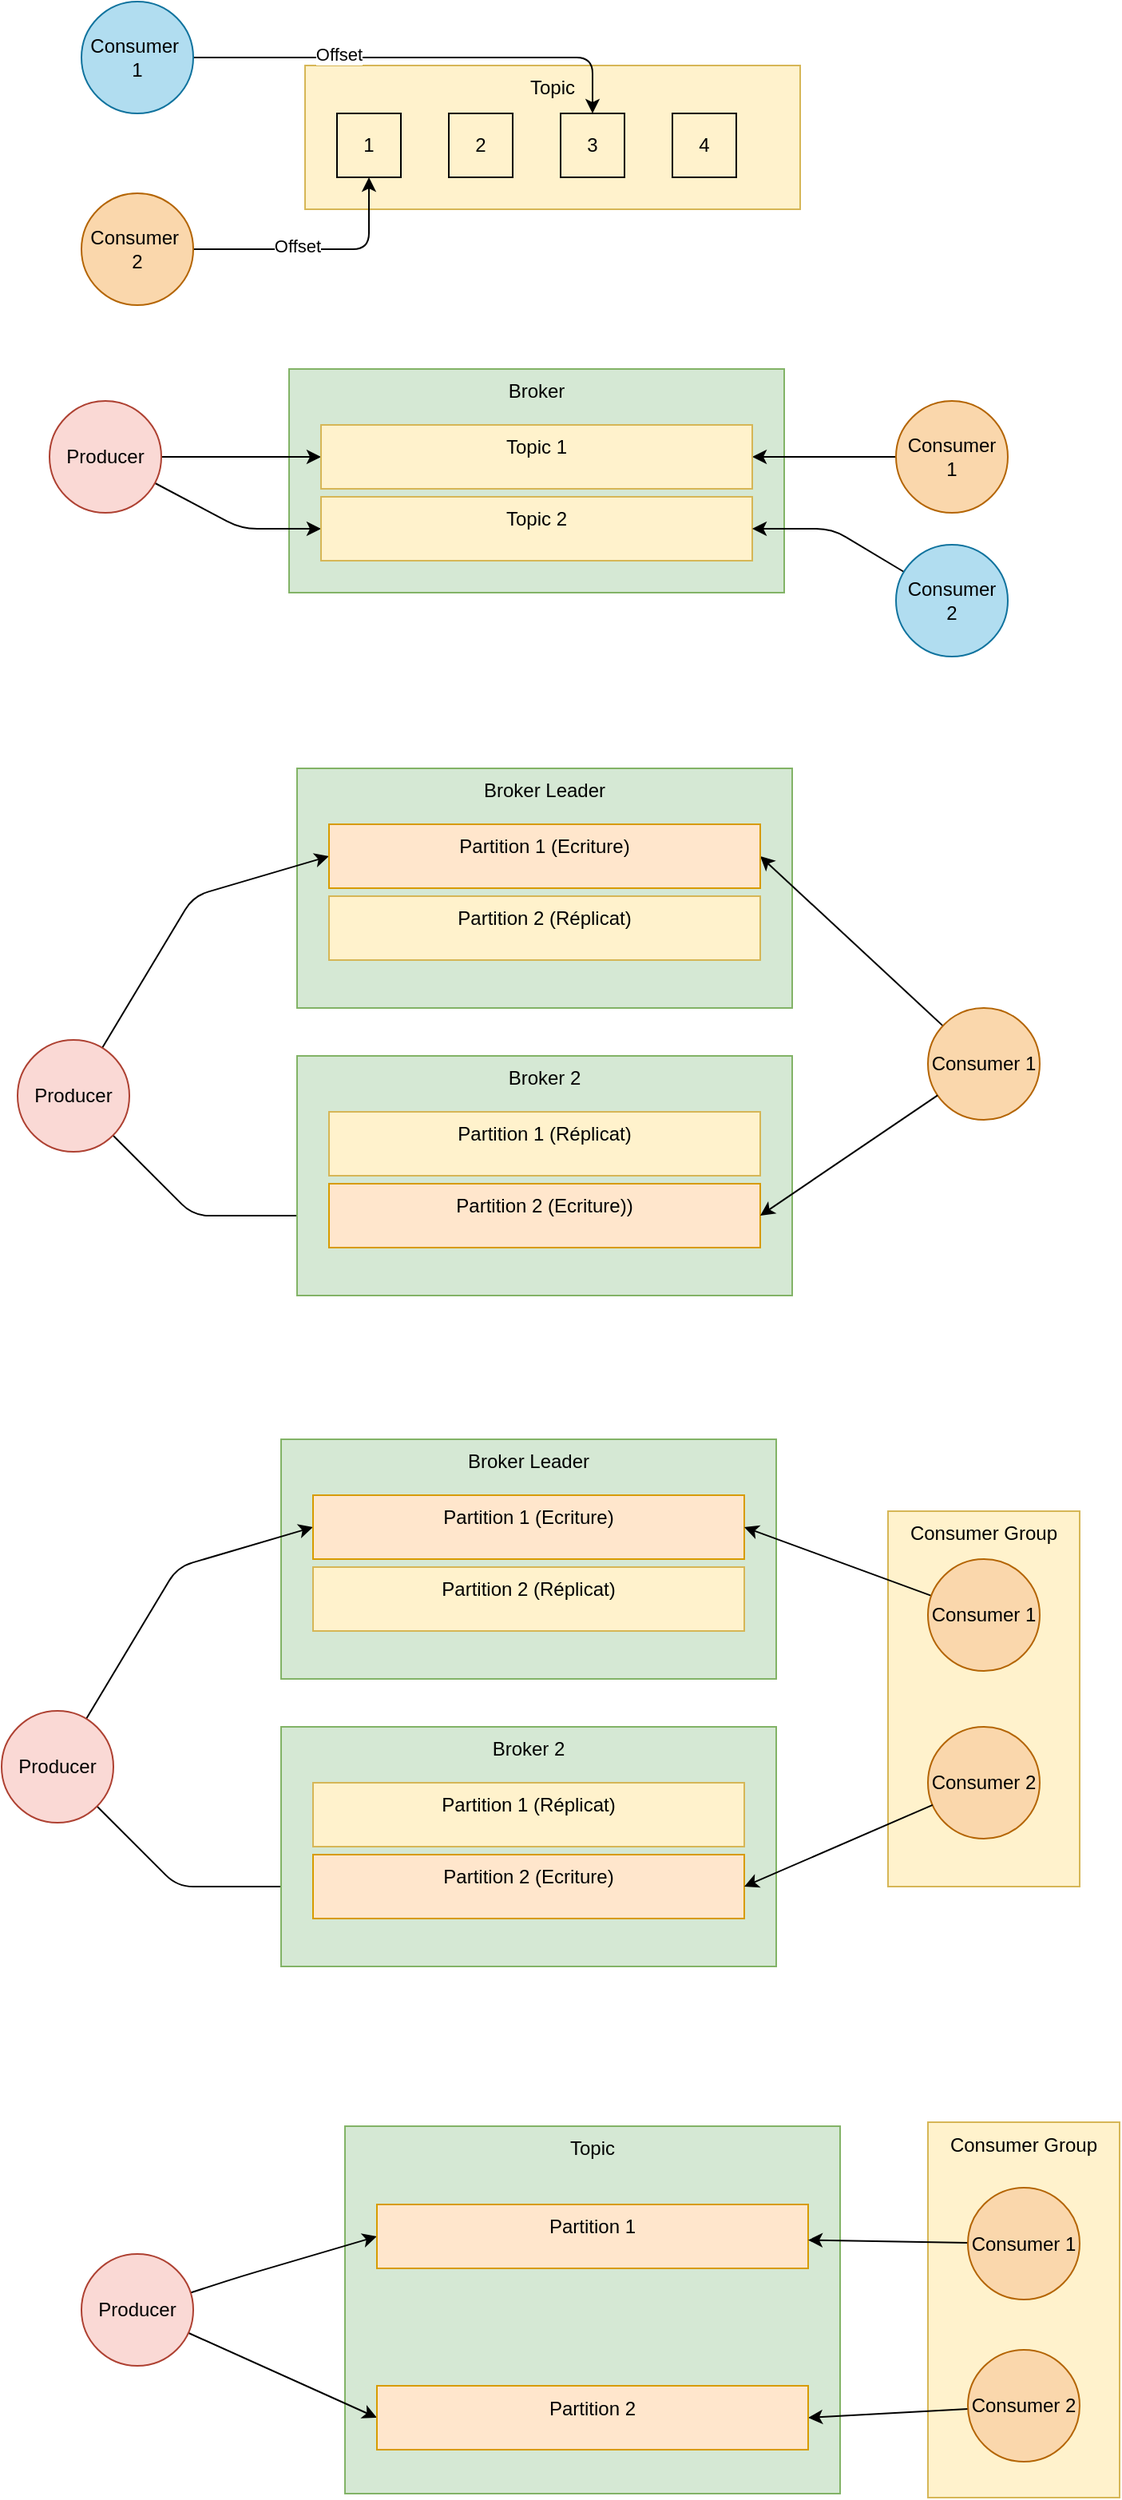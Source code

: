 <mxfile>
    <diagram id="xYVShIEASfLQXfLaEPTF" name="Page-1">
        <mxGraphModel dx="1680" dy="608" grid="1" gridSize="10" guides="1" tooltips="1" connect="1" arrows="1" fold="1" page="1" pageScale="1" pageWidth="827" pageHeight="1169" math="0" shadow="0">
            <root>
                <mxCell id="0"/>
                <mxCell id="1" parent="0"/>
                <mxCell id="64" value="Consumer Group" style="rounded=0;whiteSpace=wrap;html=1;fillColor=#fff2cc;strokeColor=#d6b656;verticalAlign=top;" vertex="1" parent="1">
                    <mxGeometry x="555" y="1025" width="120" height="235" as="geometry"/>
                </mxCell>
                <mxCell id="2" value="Topic" style="whiteSpace=wrap;html=1;fillColor=#fff2cc;horizontal=1;verticalAlign=top;strokeColor=#d6b656;" parent="1" vertex="1">
                    <mxGeometry x="190" y="120" width="310" height="90" as="geometry"/>
                </mxCell>
                <mxCell id="3" value="1" style="whiteSpace=wrap;html=1;aspect=fixed;fillColor=none;" vertex="1" parent="1">
                    <mxGeometry x="210" y="150" width="40" height="40" as="geometry"/>
                </mxCell>
                <mxCell id="4" value="2" style="whiteSpace=wrap;html=1;aspect=fixed;fillColor=none;" vertex="1" parent="1">
                    <mxGeometry x="280" y="150" width="40" height="40" as="geometry"/>
                </mxCell>
                <mxCell id="5" value="3" style="whiteSpace=wrap;html=1;aspect=fixed;fillColor=none;" vertex="1" parent="1">
                    <mxGeometry x="350" y="150" width="40" height="40" as="geometry"/>
                </mxCell>
                <mxCell id="6" value="4" style="whiteSpace=wrap;html=1;aspect=fixed;fillColor=none;" vertex="1" parent="1">
                    <mxGeometry x="420" y="150" width="40" height="40" as="geometry"/>
                </mxCell>
                <mxCell id="9" style="edgeStyle=none;html=1;entryX=0.5;entryY=0;entryDx=0;entryDy=0;" edge="1" parent="1" source="7" target="5">
                    <mxGeometry relative="1" as="geometry">
                        <Array as="points">
                            <mxPoint x="370" y="115"/>
                        </Array>
                    </mxGeometry>
                </mxCell>
                <mxCell id="21" value="Offset" style="edgeLabel;html=1;align=center;verticalAlign=middle;resizable=0;points=[];" vertex="1" connectable="0" parent="9">
                    <mxGeometry x="-0.36" y="2" relative="1" as="geometry">
                        <mxPoint as="offset"/>
                    </mxGeometry>
                </mxCell>
                <mxCell id="7" value="Consumer&amp;nbsp;&lt;br&gt;1" style="ellipse;whiteSpace=wrap;html=1;aspect=fixed;fillColor=#b1ddf0;strokeColor=#10739e;" vertex="1" parent="1">
                    <mxGeometry x="50" y="80" width="70" height="70" as="geometry"/>
                </mxCell>
                <mxCell id="10" style="edgeStyle=none;html=1;entryX=0.5;entryY=1;entryDx=0;entryDy=0;" edge="1" parent="1" source="8" target="3">
                    <mxGeometry relative="1" as="geometry">
                        <Array as="points">
                            <mxPoint x="230" y="235"/>
                        </Array>
                    </mxGeometry>
                </mxCell>
                <mxCell id="20" value="Offset" style="edgeLabel;html=1;align=center;verticalAlign=middle;resizable=0;points=[];" vertex="1" connectable="0" parent="10">
                    <mxGeometry x="-0.167" y="2" relative="1" as="geometry">
                        <mxPoint as="offset"/>
                    </mxGeometry>
                </mxCell>
                <mxCell id="8" value="Consumer&amp;nbsp;&lt;br&gt;2" style="ellipse;whiteSpace=wrap;html=1;aspect=fixed;fillColor=#fad7ac;strokeColor=#b46504;" vertex="1" parent="1">
                    <mxGeometry x="50" y="200" width="70" height="70" as="geometry"/>
                </mxCell>
                <mxCell id="11" value="Broker" style="whiteSpace=wrap;html=1;fillColor=#d5e8d4;horizontal=1;verticalAlign=top;strokeColor=#82b366;" vertex="1" parent="1">
                    <mxGeometry x="180" y="310" width="310" height="140" as="geometry"/>
                </mxCell>
                <mxCell id="24" style="edgeStyle=none;html=1;" edge="1" parent="1" source="17" target="22">
                    <mxGeometry relative="1" as="geometry"/>
                </mxCell>
                <mxCell id="25" style="edgeStyle=none;html=1;entryX=0;entryY=0.5;entryDx=0;entryDy=0;" edge="1" parent="1" source="17" target="23">
                    <mxGeometry relative="1" as="geometry">
                        <Array as="points">
                            <mxPoint x="150" y="410"/>
                        </Array>
                    </mxGeometry>
                </mxCell>
                <mxCell id="17" value="Producer" style="ellipse;whiteSpace=wrap;html=1;aspect=fixed;fillColor=#fad9d5;strokeColor=#ae4132;" vertex="1" parent="1">
                    <mxGeometry x="30" y="330" width="70" height="70" as="geometry"/>
                </mxCell>
                <mxCell id="26" style="edgeStyle=none;html=1;entryX=1;entryY=0.5;entryDx=0;entryDy=0;" edge="1" parent="1" source="19" target="22">
                    <mxGeometry relative="1" as="geometry"/>
                </mxCell>
                <mxCell id="19" value="Consumer&lt;br&gt;1" style="ellipse;whiteSpace=wrap;html=1;aspect=fixed;fillColor=#fad7ac;strokeColor=#b46504;" vertex="1" parent="1">
                    <mxGeometry x="560" y="330" width="70" height="70" as="geometry"/>
                </mxCell>
                <mxCell id="22" value="Topic 1" style="whiteSpace=wrap;html=1;fillColor=#fff2cc;horizontal=1;verticalAlign=top;strokeColor=#d6b656;" vertex="1" parent="1">
                    <mxGeometry x="200" y="345" width="270" height="40" as="geometry"/>
                </mxCell>
                <mxCell id="23" value="Topic 2" style="whiteSpace=wrap;html=1;fillColor=#fff2cc;horizontal=1;verticalAlign=top;strokeColor=#d6b656;" vertex="1" parent="1">
                    <mxGeometry x="200" y="390" width="270" height="40" as="geometry"/>
                </mxCell>
                <mxCell id="28" style="edgeStyle=none;html=1;entryX=1;entryY=0.5;entryDx=0;entryDy=0;" edge="1" parent="1" source="27" target="23">
                    <mxGeometry relative="1" as="geometry">
                        <Array as="points">
                            <mxPoint x="520" y="410"/>
                        </Array>
                    </mxGeometry>
                </mxCell>
                <mxCell id="27" value="Consumer&lt;br&gt;2" style="ellipse;whiteSpace=wrap;html=1;aspect=fixed;fillColor=#b1ddf0;strokeColor=#10739e;" vertex="1" parent="1">
                    <mxGeometry x="560" y="420" width="70" height="70" as="geometry"/>
                </mxCell>
                <mxCell id="29" value="Broker Leader" style="whiteSpace=wrap;html=1;fillColor=#d5e8d4;horizontal=1;verticalAlign=top;strokeColor=#82b366;" vertex="1" parent="1">
                    <mxGeometry x="185" y="560" width="310" height="150" as="geometry"/>
                </mxCell>
                <mxCell id="48" style="edgeStyle=none;html=1;entryX=0;entryY=0.5;entryDx=0;entryDy=0;" edge="1" parent="1" source="32" target="35">
                    <mxGeometry relative="1" as="geometry">
                        <Array as="points">
                            <mxPoint x="120" y="640"/>
                        </Array>
                    </mxGeometry>
                </mxCell>
                <mxCell id="49" style="edgeStyle=none;html=1;entryX=0;entryY=0.5;entryDx=0;entryDy=0;" edge="1" parent="1" source="32" target="46">
                    <mxGeometry relative="1" as="geometry">
                        <Array as="points">
                            <mxPoint x="120" y="840"/>
                        </Array>
                    </mxGeometry>
                </mxCell>
                <mxCell id="32" value="Producer" style="ellipse;whiteSpace=wrap;html=1;aspect=fixed;fillColor=#fad9d5;strokeColor=#ae4132;" vertex="1" parent="1">
                    <mxGeometry x="10" y="730" width="70" height="70" as="geometry"/>
                </mxCell>
                <mxCell id="33" style="edgeStyle=none;html=1;entryX=1;entryY=0.5;entryDx=0;entryDy=0;" edge="1" parent="1" source="34" target="35">
                    <mxGeometry relative="1" as="geometry"/>
                </mxCell>
                <mxCell id="34" value="Consumer 1" style="ellipse;whiteSpace=wrap;html=1;aspect=fixed;fillColor=#fad7ac;strokeColor=#b46504;" vertex="1" parent="1">
                    <mxGeometry x="580" y="710" width="70" height="70" as="geometry"/>
                </mxCell>
                <mxCell id="35" value="Partition 1 (Ecriture)" style="whiteSpace=wrap;html=1;fillColor=#ffe6cc;horizontal=1;verticalAlign=top;strokeColor=#d79b00;" vertex="1" parent="1">
                    <mxGeometry x="205" y="595" width="270" height="40" as="geometry"/>
                </mxCell>
                <mxCell id="36" value="Partition 2 (Réplicat)" style="whiteSpace=wrap;html=1;fillColor=#fff2cc;horizontal=1;verticalAlign=top;strokeColor=#d6b656;" vertex="1" parent="1">
                    <mxGeometry x="205" y="640" width="270" height="40" as="geometry"/>
                </mxCell>
                <mxCell id="44" value="Broker 2" style="whiteSpace=wrap;html=1;fillColor=#d5e8d4;horizontal=1;verticalAlign=top;strokeColor=#82b366;" vertex="1" parent="1">
                    <mxGeometry x="185" y="740" width="310" height="150" as="geometry"/>
                </mxCell>
                <mxCell id="45" value="Partition 1 (Réplicat)" style="whiteSpace=wrap;html=1;fillColor=#fff2cc;horizontal=1;verticalAlign=top;strokeColor=#d6b656;" vertex="1" parent="1">
                    <mxGeometry x="205" y="775" width="270" height="40" as="geometry"/>
                </mxCell>
                <mxCell id="46" value="Partition 2 (Ecriture))" style="whiteSpace=wrap;html=1;fillColor=#ffe6cc;horizontal=1;verticalAlign=top;strokeColor=#d79b00;" vertex="1" parent="1">
                    <mxGeometry x="205" y="820" width="270" height="40" as="geometry"/>
                </mxCell>
                <mxCell id="51" style="edgeStyle=none;html=1;entryX=1;entryY=0.5;entryDx=0;entryDy=0;" edge="1" parent="1" source="34" target="46">
                    <mxGeometry relative="1" as="geometry"/>
                </mxCell>
                <mxCell id="52" value="Broker Leader" style="whiteSpace=wrap;html=1;fillColor=#d5e8d4;horizontal=1;verticalAlign=top;strokeColor=#82b366;" vertex="1" parent="1">
                    <mxGeometry x="175" y="980" width="310" height="150" as="geometry"/>
                </mxCell>
                <mxCell id="53" style="edgeStyle=none;html=1;entryX=0;entryY=0.5;entryDx=0;entryDy=0;" edge="1" parent="1" source="55" target="58">
                    <mxGeometry relative="1" as="geometry">
                        <Array as="points">
                            <mxPoint x="110" y="1060"/>
                        </Array>
                    </mxGeometry>
                </mxCell>
                <mxCell id="54" style="edgeStyle=none;html=1;entryX=0;entryY=0.5;entryDx=0;entryDy=0;" edge="1" parent="1" source="55" target="62">
                    <mxGeometry relative="1" as="geometry">
                        <Array as="points">
                            <mxPoint x="110" y="1260"/>
                        </Array>
                    </mxGeometry>
                </mxCell>
                <mxCell id="55" value="Producer" style="ellipse;whiteSpace=wrap;html=1;aspect=fixed;fillColor=#fad9d5;strokeColor=#ae4132;" vertex="1" parent="1">
                    <mxGeometry y="1150" width="70" height="70" as="geometry"/>
                </mxCell>
                <mxCell id="57" value="Consumer 2" style="ellipse;whiteSpace=wrap;html=1;aspect=fixed;fillColor=#fad7ac;strokeColor=#b46504;" vertex="1" parent="1">
                    <mxGeometry x="580" y="1160" width="70" height="70" as="geometry"/>
                </mxCell>
                <mxCell id="58" value="Partition 1 (Ecriture)" style="whiteSpace=wrap;html=1;fillColor=#ffe6cc;horizontal=1;verticalAlign=top;strokeColor=#d79b00;" vertex="1" parent="1">
                    <mxGeometry x="195" y="1015" width="270" height="40" as="geometry"/>
                </mxCell>
                <mxCell id="59" value="Partition 2 (Réplicat)" style="whiteSpace=wrap;html=1;fillColor=#fff2cc;horizontal=1;verticalAlign=top;strokeColor=#d6b656;" vertex="1" parent="1">
                    <mxGeometry x="195" y="1060" width="270" height="40" as="geometry"/>
                </mxCell>
                <mxCell id="60" value="Broker 2" style="whiteSpace=wrap;html=1;fillColor=#d5e8d4;horizontal=1;verticalAlign=top;strokeColor=#82b366;" vertex="1" parent="1">
                    <mxGeometry x="175" y="1160" width="310" height="150" as="geometry"/>
                </mxCell>
                <mxCell id="61" value="Partition 1 (Réplicat)" style="whiteSpace=wrap;html=1;fillColor=#fff2cc;horizontal=1;verticalAlign=top;strokeColor=#d6b656;" vertex="1" parent="1">
                    <mxGeometry x="195" y="1195" width="270" height="40" as="geometry"/>
                </mxCell>
                <mxCell id="62" value="Partition 2 (Ecriture)" style="whiteSpace=wrap;html=1;fillColor=#ffe6cc;horizontal=1;verticalAlign=top;strokeColor=#d79b00;" vertex="1" parent="1">
                    <mxGeometry x="195" y="1240" width="270" height="40" as="geometry"/>
                </mxCell>
                <mxCell id="63" style="edgeStyle=none;html=1;entryX=1;entryY=0.5;entryDx=0;entryDy=0;" edge="1" parent="1" source="57" target="62">
                    <mxGeometry relative="1" as="geometry"/>
                </mxCell>
                <mxCell id="66" style="edgeStyle=none;html=1;entryX=1;entryY=0.5;entryDx=0;entryDy=0;" edge="1" parent="1" source="65" target="58">
                    <mxGeometry relative="1" as="geometry"/>
                </mxCell>
                <mxCell id="65" value="Consumer 1" style="ellipse;whiteSpace=wrap;html=1;aspect=fixed;fillColor=#fad7ac;strokeColor=#b46504;" vertex="1" parent="1">
                    <mxGeometry x="580" y="1055" width="70" height="70" as="geometry"/>
                </mxCell>
                <mxCell id="67" value="Consumer Group" style="rounded=0;whiteSpace=wrap;html=1;fillColor=#fff2cc;strokeColor=#d6b656;verticalAlign=top;" vertex="1" parent="1">
                    <mxGeometry x="580" y="1407.5" width="120" height="235" as="geometry"/>
                </mxCell>
                <mxCell id="68" value="Topic" style="whiteSpace=wrap;html=1;fillColor=#d5e8d4;horizontal=1;verticalAlign=top;strokeColor=#82b366;" vertex="1" parent="1">
                    <mxGeometry x="215" y="1410" width="310" height="230" as="geometry"/>
                </mxCell>
                <mxCell id="69" style="edgeStyle=none;html=1;entryX=0;entryY=0.5;entryDx=0;entryDy=0;" edge="1" parent="1" source="71" target="73">
                    <mxGeometry relative="1" as="geometry">
                        <Array as="points">
                            <mxPoint x="150" y="1504"/>
                        </Array>
                    </mxGeometry>
                </mxCell>
                <mxCell id="82" style="edgeStyle=none;html=1;entryX=0;entryY=0.5;entryDx=0;entryDy=0;" edge="1" parent="1" source="71" target="81">
                    <mxGeometry relative="1" as="geometry"/>
                </mxCell>
                <mxCell id="71" value="Producer" style="ellipse;whiteSpace=wrap;html=1;aspect=fixed;fillColor=#fad9d5;strokeColor=#ae4132;" vertex="1" parent="1">
                    <mxGeometry x="50" y="1490" width="70" height="70" as="geometry"/>
                </mxCell>
                <mxCell id="84" style="edgeStyle=none;html=1;entryX=1;entryY=0.5;entryDx=0;entryDy=0;" edge="1" parent="1" source="72" target="81">
                    <mxGeometry relative="1" as="geometry"/>
                </mxCell>
                <mxCell id="72" value="Consumer 2" style="ellipse;whiteSpace=wrap;html=1;aspect=fixed;fillColor=#fad7ac;strokeColor=#b46504;" vertex="1" parent="1">
                    <mxGeometry x="605" y="1550" width="70" height="70" as="geometry"/>
                </mxCell>
                <mxCell id="73" value="Partition 1" style="whiteSpace=wrap;html=1;fillColor=#ffe6cc;horizontal=1;verticalAlign=top;strokeColor=#d79b00;" vertex="1" parent="1">
                    <mxGeometry x="235" y="1459" width="270" height="40" as="geometry"/>
                </mxCell>
                <mxCell id="83" style="edgeStyle=none;html=1;" edge="1" parent="1" source="80" target="73">
                    <mxGeometry relative="1" as="geometry"/>
                </mxCell>
                <mxCell id="80" value="Consumer 1" style="ellipse;whiteSpace=wrap;html=1;aspect=fixed;fillColor=#fad7ac;strokeColor=#b46504;" vertex="1" parent="1">
                    <mxGeometry x="605" y="1448.5" width="70" height="70" as="geometry"/>
                </mxCell>
                <mxCell id="81" value="Partition 2" style="whiteSpace=wrap;html=1;fillColor=#ffe6cc;horizontal=1;verticalAlign=top;strokeColor=#d79b00;" vertex="1" parent="1">
                    <mxGeometry x="235" y="1572.5" width="270" height="40" as="geometry"/>
                </mxCell>
            </root>
        </mxGraphModel>
    </diagram>
</mxfile>